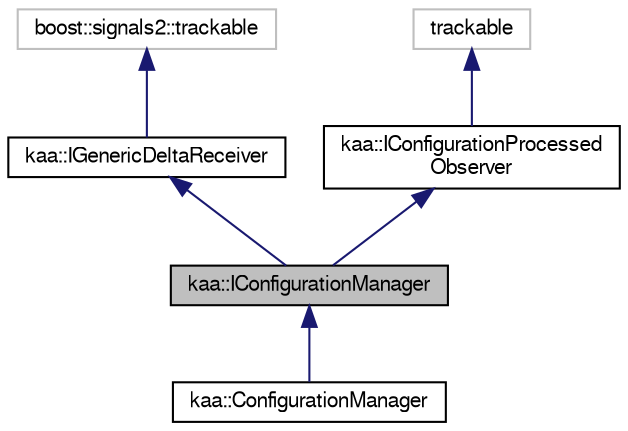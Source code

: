 digraph "kaa::IConfigurationManager"
{
  bgcolor="transparent";
  edge [fontname="FreeSans",fontsize="10",labelfontname="FreeSans",labelfontsize="10"];
  node [fontname="FreeSans",fontsize="10",shape=record];
  Node1 [label="kaa::IConfigurationManager",height=0.2,width=0.4,color="black", fillcolor="grey75", style="filled" fontcolor="black"];
  Node2 -> Node1 [dir="back",color="midnightblue",fontsize="10",style="solid",fontname="FreeSans"];
  Node2 [label="kaa::IGenericDeltaReceiver",height=0.2,width=0.4,color="black",URL="$classkaa_1_1IGenericDeltaReceiver.html"];
  Node3 -> Node2 [dir="back",color="midnightblue",fontsize="10",style="solid",fontname="FreeSans"];
  Node3 [label="boost::signals2::trackable",height=0.2,width=0.4,color="grey75"];
  Node4 -> Node1 [dir="back",color="midnightblue",fontsize="10",style="solid",fontname="FreeSans"];
  Node4 [label="kaa::IConfigurationProcessed\lObserver",height=0.2,width=0.4,color="black",URL="$classkaa_1_1IConfigurationProcessedObserver.html"];
  Node5 -> Node4 [dir="back",color="midnightblue",fontsize="10",style="solid",fontname="FreeSans"];
  Node5 [label="trackable",height=0.2,width=0.4,color="grey75"];
  Node1 -> Node6 [dir="back",color="midnightblue",fontsize="10",style="solid",fontname="FreeSans"];
  Node6 [label="kaa::ConfigurationManager",height=0.2,width=0.4,color="black",URL="$classkaa_1_1ConfigurationManager.html"];
}
